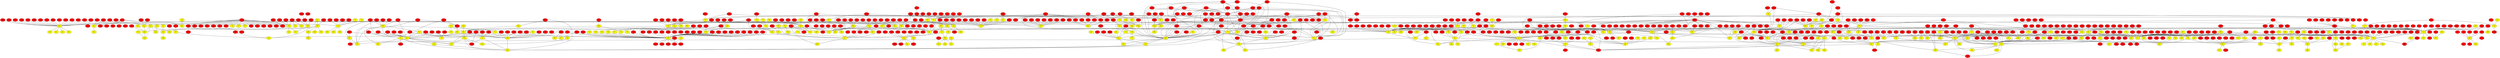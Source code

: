 graph {
0 [style = filled fillcolor = red];
1 [style = filled fillcolor = red];
2 [style = filled fillcolor = red];
3 [style = filled fillcolor = red];
4 [style = filled fillcolor = red];
5 [style = filled fillcolor = red];
6 [style = filled fillcolor = red];
7 [style = filled fillcolor = red];
8 [style = filled fillcolor = red];
9 [style = filled fillcolor = red];
10 [style = filled fillcolor = red];
11 [style = filled fillcolor = red];
12 [style = filled fillcolor = red];
13 [style = filled fillcolor = red];
14 [style = filled fillcolor = red];
15 [style = filled fillcolor = red];
16 [style = filled fillcolor = red];
17 [style = filled fillcolor = red];
18 [style = filled fillcolor = red];
19 [style = filled fillcolor = red];
20 [style = filled fillcolor = red];
21 [style = filled fillcolor = red];
22 [style = filled fillcolor = red];
23 [style = filled fillcolor = red];
24 [style = filled fillcolor = red];
25 [style = filled fillcolor = red];
26 [style = filled fillcolor = red];
27 [style = filled fillcolor = red];
28 [style = filled fillcolor = red];
29 [style = filled fillcolor = red];
30 [style = filled fillcolor = red];
31 [style = filled fillcolor = red];
32 [style = filled fillcolor = red];
33 [style = filled fillcolor = red];
34 [style = filled fillcolor = red];
35 [style = filled fillcolor = red];
36 [style = filled fillcolor = red];
37 [style = filled fillcolor = red];
38 [style = filled fillcolor = red];
39 [style = filled fillcolor = red];
40 [style = filled fillcolor = red];
41 [style = filled fillcolor = red];
42 [style = filled fillcolor = red];
43 [style = filled fillcolor = red];
44 [style = filled fillcolor = red];
45 [style = filled fillcolor = red];
46 [style = filled fillcolor = red];
47 [style = filled fillcolor = red];
48 [style = filled fillcolor = red];
49 [style = filled fillcolor = red];
50 [style = filled fillcolor = red];
51 [style = filled fillcolor = red];
52 [style = filled fillcolor = red];
53 [style = filled fillcolor = red];
54 [style = filled fillcolor = red];
55 [style = filled fillcolor = red];
56 [style = filled fillcolor = red];
57 [style = filled fillcolor = red];
58 [style = filled fillcolor = red];
59 [style = filled fillcolor = red];
60 [style = filled fillcolor = red];
61 [style = filled fillcolor = red];
62 [style = filled fillcolor = red];
63 [style = filled fillcolor = red];
64 [style = filled fillcolor = red];
65 [style = filled fillcolor = red];
66 [style = filled fillcolor = red];
67 [style = filled fillcolor = red];
68 [style = filled fillcolor = red];
69 [style = filled fillcolor = red];
70 [style = filled fillcolor = red];
71 [style = filled fillcolor = red];
72 [style = filled fillcolor = red];
73 [style = filled fillcolor = red];
74 [style = filled fillcolor = red];
75 [style = filled fillcolor = red];
76 [style = filled fillcolor = red];
77 [style = filled fillcolor = red];
78 [style = filled fillcolor = red];
79 [style = filled fillcolor = red];
80 [style = filled fillcolor = red];
81 [style = filled fillcolor = red];
82 [style = filled fillcolor = red];
83 [style = filled fillcolor = red];
84 [style = filled fillcolor = red];
85 [style = filled fillcolor = red];
86 [style = filled fillcolor = red];
87 [style = filled fillcolor = red];
88 [style = filled fillcolor = red];
89 [style = filled fillcolor = red];
90 [style = filled fillcolor = red];
91 [style = filled fillcolor = red];
92 [style = filled fillcolor = red];
93 [style = filled fillcolor = red];
94 [style = filled fillcolor = red];
95 [style = filled fillcolor = red];
96 [style = filled fillcolor = red];
97 [style = filled fillcolor = red];
98 [style = filled fillcolor = red];
99 [style = filled fillcolor = red];
100 [style = filled fillcolor = red];
101 [style = filled fillcolor = red];
102 [style = filled fillcolor = red];
103 [style = filled fillcolor = red];
104 [style = filled fillcolor = red];
105 [style = filled fillcolor = red];
106 [style = filled fillcolor = red];
107 [style = filled fillcolor = red];
108 [style = filled fillcolor = red];
109 [style = filled fillcolor = red];
110 [style = filled fillcolor = red];
111 [style = filled fillcolor = red];
112 [style = filled fillcolor = red];
113 [style = filled fillcolor = red];
114 [style = filled fillcolor = red];
115 [style = filled fillcolor = red];
116 [style = filled fillcolor = red];
117 [style = filled fillcolor = red];
118 [style = filled fillcolor = red];
119 [style = filled fillcolor = red];
120 [style = filled fillcolor = red];
121 [style = filled fillcolor = red];
122 [style = filled fillcolor = red];
123 [style = filled fillcolor = red];
124 [style = filled fillcolor = red];
125 [style = filled fillcolor = red];
126 [style = filled fillcolor = red];
127 [style = filled fillcolor = red];
128 [style = filled fillcolor = red];
129 [style = filled fillcolor = red];
130 [style = filled fillcolor = red];
131 [style = filled fillcolor = red];
132 [style = filled fillcolor = red];
133 [style = filled fillcolor = red];
134 [style = filled fillcolor = red];
135 [style = filled fillcolor = red];
136 [style = filled fillcolor = red];
137 [style = filled fillcolor = red];
138 [style = filled fillcolor = red];
139 [style = filled fillcolor = red];
140 [style = filled fillcolor = red];
141 [style = filled fillcolor = red];
142 [style = filled fillcolor = red];
143 [style = filled fillcolor = red];
144 [style = filled fillcolor = red];
145 [style = filled fillcolor = red];
146 [style = filled fillcolor = red];
147 [style = filled fillcolor = red];
148 [style = filled fillcolor = red];
149 [style = filled fillcolor = red];
150 [style = filled fillcolor = red];
151 [style = filled fillcolor = red];
152 [style = filled fillcolor = red];
153 [style = filled fillcolor = red];
154 [style = filled fillcolor = red];
155 [style = filled fillcolor = red];
156 [style = filled fillcolor = red];
157 [style = filled fillcolor = red];
158 [style = filled fillcolor = red];
159 [style = filled fillcolor = red];
160 [style = filled fillcolor = red];
161 [style = filled fillcolor = red];
162 [style = filled fillcolor = red];
163 [style = filled fillcolor = red];
164 [style = filled fillcolor = red];
165 [style = filled fillcolor = red];
166 [style = filled fillcolor = red];
167 [style = filled fillcolor = red];
168 [style = filled fillcolor = red];
169 [style = filled fillcolor = red];
170 [style = filled fillcolor = red];
171 [style = filled fillcolor = red];
172 [style = filled fillcolor = red];
173 [style = filled fillcolor = red];
174 [style = filled fillcolor = red];
175 [style = filled fillcolor = red];
176 [style = filled fillcolor = red];
177 [style = filled fillcolor = red];
178 [style = filled fillcolor = red];
179 [style = filled fillcolor = red];
180 [style = filled fillcolor = red];
181 [style = filled fillcolor = red];
182 [style = filled fillcolor = red];
183 [style = filled fillcolor = red];
184 [style = filled fillcolor = red];
185 [style = filled fillcolor = red];
186 [style = filled fillcolor = red];
187 [style = filled fillcolor = red];
188 [style = filled fillcolor = red];
189 [style = filled fillcolor = red];
190 [style = filled fillcolor = red];
191 [style = filled fillcolor = red];
192 [style = filled fillcolor = red];
193 [style = filled fillcolor = red];
194 [style = filled fillcolor = red];
195 [style = filled fillcolor = red];
196 [style = filled fillcolor = red];
197 [style = filled fillcolor = red];
198 [style = filled fillcolor = red];
199 [style = filled fillcolor = red];
200 [style = filled fillcolor = red];
201 [style = filled fillcolor = red];
202 [style = filled fillcolor = red];
203 [style = filled fillcolor = red];
204 [style = filled fillcolor = red];
205 [style = filled fillcolor = red];
206 [style = filled fillcolor = red];
207 [style = filled fillcolor = red];
208 [style = filled fillcolor = red];
209 [style = filled fillcolor = red];
210 [style = filled fillcolor = red];
211 [style = filled fillcolor = red];
212 [style = filled fillcolor = red];
213 [style = filled fillcolor = red];
214 [style = filled fillcolor = red];
215 [style = filled fillcolor = red];
216 [style = filled fillcolor = red];
217 [style = filled fillcolor = red];
218 [style = filled fillcolor = red];
219 [style = filled fillcolor = red];
220 [style = filled fillcolor = red];
221 [style = filled fillcolor = red];
222 [style = filled fillcolor = red];
223 [style = filled fillcolor = red];
224 [style = filled fillcolor = red];
225 [style = filled fillcolor = red];
226 [style = filled fillcolor = red];
227 [style = filled fillcolor = red];
228 [style = filled fillcolor = red];
229 [style = filled fillcolor = red];
230 [style = filled fillcolor = red];
231 [style = filled fillcolor = red];
232 [style = filled fillcolor = red];
233 [style = filled fillcolor = red];
234 [style = filled fillcolor = red];
235 [style = filled fillcolor = red];
236 [style = filled fillcolor = red];
237 [style = filled fillcolor = red];
238 [style = filled fillcolor = red];
239 [style = filled fillcolor = red];
240 [style = filled fillcolor = red];
241 [style = filled fillcolor = red];
242 [style = filled fillcolor = red];
243 [style = filled fillcolor = red];
244 [style = filled fillcolor = red];
245 [style = filled fillcolor = red];
246 [style = filled fillcolor = red];
247 [style = filled fillcolor = red];
248 [style = filled fillcolor = red];
249 [style = filled fillcolor = red];
250 [style = filled fillcolor = red];
251 [style = filled fillcolor = red];
252 [style = filled fillcolor = red];
253 [style = filled fillcolor = red];
254 [style = filled fillcolor = red];
255 [style = filled fillcolor = red];
256 [style = filled fillcolor = red];
257 [style = filled fillcolor = red];
258 [style = filled fillcolor = red];
259 [style = filled fillcolor = red];
260 [style = filled fillcolor = red];
261 [style = filled fillcolor = red];
262 [style = filled fillcolor = red];
263 [style = filled fillcolor = red];
264 [style = filled fillcolor = red];
265 [style = filled fillcolor = red];
266 [style = filled fillcolor = red];
267 [style = filled fillcolor = red];
268 [style = filled fillcolor = red];
269 [style = filled fillcolor = red];
270 [style = filled fillcolor = red];
271 [style = filled fillcolor = red];
272 [style = filled fillcolor = red];
273 [style = filled fillcolor = red];
274 [style = filled fillcolor = red];
275 [style = filled fillcolor = red];
276 [style = filled fillcolor = red];
277 [style = filled fillcolor = red];
278 [style = filled fillcolor = red];
279 [style = filled fillcolor = red];
280 [style = filled fillcolor = red];
281 [style = filled fillcolor = red];
282 [style = filled fillcolor = red];
283 [style = filled fillcolor = red];
284 [style = filled fillcolor = red];
285 [style = filled fillcolor = red];
286 [style = filled fillcolor = red];
287 [style = filled fillcolor = red];
288 [style = filled fillcolor = red];
289 [style = filled fillcolor = red];
290 [style = filled fillcolor = red];
291 [style = filled fillcolor = red];
292 [style = filled fillcolor = red];
293 [style = filled fillcolor = red];
294 [style = filled fillcolor = red];
295 [style = filled fillcolor = red];
296 [style = filled fillcolor = red];
297 [style = filled fillcolor = red];
298 [style = filled fillcolor = red];
299 [style = filled fillcolor = red];
300 [style = filled fillcolor = red];
301 [style = filled fillcolor = red];
302 [style = filled fillcolor = red];
303 [style = filled fillcolor = red];
304 [style = filled fillcolor = red];
305 [style = filled fillcolor = red];
306 [style = filled fillcolor = red];
307 [style = filled fillcolor = red];
308 [style = filled fillcolor = red];
309 [style = filled fillcolor = red];
310 [style = filled fillcolor = red];
311 [style = filled fillcolor = red];
312 [style = filled fillcolor = red];
313 [style = filled fillcolor = red];
314 [style = filled fillcolor = red];
315 [style = filled fillcolor = red];
316 [style = filled fillcolor = red];
317 [style = filled fillcolor = red];
318 [style = filled fillcolor = red];
319 [style = filled fillcolor = red];
320 [style = filled fillcolor = red];
321 [style = filled fillcolor = red];
322 [style = filled fillcolor = red];
323 [style = filled fillcolor = red];
324 [style = filled fillcolor = red];
325 [style = filled fillcolor = red];
326 [style = filled fillcolor = red];
327 [style = filled fillcolor = red];
328 [style = filled fillcolor = red];
329 [style = filled fillcolor = red];
330 [style = filled fillcolor = red];
331 [style = filled fillcolor = red];
332 [style = filled fillcolor = red];
333 [style = filled fillcolor = red];
334 [style = filled fillcolor = red];
335 [style = filled fillcolor = red];
336 [style = filled fillcolor = red];
337 [style = filled fillcolor = red];
338 [style = filled fillcolor = red];
339 [style = filled fillcolor = red];
340 [style = filled fillcolor = red];
341 [style = filled fillcolor = red];
342 [style = filled fillcolor = red];
343 [style = filled fillcolor = red];
344 [style = filled fillcolor = red];
345 [style = filled fillcolor = red];
346 [style = filled fillcolor = red];
347 [style = filled fillcolor = red];
348 [style = filled fillcolor = red];
349 [style = filled fillcolor = red];
350 [style = filled fillcolor = red];
351 [style = filled fillcolor = red];
352 [style = filled fillcolor = red];
353 [style = filled fillcolor = red];
354 [style = filled fillcolor = red];
355 [style = filled fillcolor = red];
356 [style = filled fillcolor = red];
357 [style = filled fillcolor = red];
358 [style = filled fillcolor = red];
359 [style = filled fillcolor = red];
360 [style = filled fillcolor = red];
361 [style = filled fillcolor = red];
362 [style = filled fillcolor = red];
363 [style = filled fillcolor = red];
364 [style = filled fillcolor = red];
365 [style = filled fillcolor = red];
366 [style = filled fillcolor = red];
367 [style = filled fillcolor = red];
368 [style = filled fillcolor = red];
369 [style = filled fillcolor = red];
370 [style = filled fillcolor = red];
371 [style = filled fillcolor = red];
372 [style = filled fillcolor = red];
373 [style = filled fillcolor = red];
374 [style = filled fillcolor = red];
375 [style = filled fillcolor = red];
376 [style = filled fillcolor = red];
377 [style = filled fillcolor = red];
378 [style = filled fillcolor = red];
379 [style = filled fillcolor = red];
380 [style = filled fillcolor = red];
381 [style = filled fillcolor = red];
382 [style = filled fillcolor = red];
383 [style = filled fillcolor = red];
384 [style = filled fillcolor = red];
385 [style = filled fillcolor = red];
386 [style = filled fillcolor = red];
387 [style = filled fillcolor = red];
388 [style = filled fillcolor = red];
389 [style = filled fillcolor = red];
390 [style = filled fillcolor = red];
391 [style = filled fillcolor = red];
392 [style = filled fillcolor = red];
393 [style = filled fillcolor = red];
394 [style = filled fillcolor = red];
395 [style = filled fillcolor = red];
396 [style = filled fillcolor = red];
397 [style = filled fillcolor = red];
398 [style = filled fillcolor = red];
399 [style = filled fillcolor = red];
400 [style = filled fillcolor = red];
401 [style = filled fillcolor = red];
402 [style = filled fillcolor = red];
403 [style = filled fillcolor = red];
404 [style = filled fillcolor = red];
405 [style = filled fillcolor = red];
406 [style = filled fillcolor = red];
407 [style = filled fillcolor = red];
408 [style = filled fillcolor = red];
409 [style = filled fillcolor = red];
410 [style = filled fillcolor = red];
411 [style = filled fillcolor = red];
412 [style = filled fillcolor = red];
413 [style = filled fillcolor = red];
414 [style = filled fillcolor = red];
415 [style = filled fillcolor = red];
416 [style = filled fillcolor = red];
417 [style = filled fillcolor = red];
418 [style = filled fillcolor = red];
419 [style = filled fillcolor = red];
420 [style = filled fillcolor = red];
421 [style = filled fillcolor = red];
422 [style = filled fillcolor = red];
423 [style = filled fillcolor = red];
424 [style = filled fillcolor = red];
425 [style = filled fillcolor = red];
426 [style = filled fillcolor = red];
427 [style = filled fillcolor = red];
428 [style = filled fillcolor = red];
429 [style = filled fillcolor = red];
430 [style = filled fillcolor = red];
431 [style = filled fillcolor = red];
432 [style = filled fillcolor = red];
433 [style = filled fillcolor = red];
434 [style = filled fillcolor = red];
435 [style = filled fillcolor = red];
436 [style = filled fillcolor = red];
437 [style = filled fillcolor = red];
438 [style = filled fillcolor = red];
439 [style = filled fillcolor = red];
440 [style = filled fillcolor = red];
441 [style = filled fillcolor = red];
442 [style = filled fillcolor = red];
443 [style = filled fillcolor = red];
444 [style = filled fillcolor = red];
445 [style = filled fillcolor = red];
446 [style = filled fillcolor = red];
447 [style = filled fillcolor = red];
448 [style = filled fillcolor = red];
449 [style = filled fillcolor = red];
450 [style = filled fillcolor = red];
451 [style = filled fillcolor = red];
452 [style = filled fillcolor = red];
453 [style = filled fillcolor = red];
454 [style = filled fillcolor = red];
455 [style = filled fillcolor = red];
456 [style = filled fillcolor = red];
457 [style = filled fillcolor = red];
458 [style = filled fillcolor = red];
459 [style = filled fillcolor = red];
460 [style = filled fillcolor = red];
461 [style = filled fillcolor = red];
462 [style = filled fillcolor = red];
463 [style = filled fillcolor = red];
464 [style = filled fillcolor = red];
465 [style = filled fillcolor = red];
466 [style = filled fillcolor = red];
467 [style = filled fillcolor = red];
468 [style = filled fillcolor = red];
469 [style = filled fillcolor = red];
470 [style = filled fillcolor = red];
471 [style = filled fillcolor = red];
472 [style = filled fillcolor = red];
473 [style = filled fillcolor = red];
474 [style = filled fillcolor = red];
475 [style = filled fillcolor = red];
476 [style = filled fillcolor = red];
477 [style = filled fillcolor = red];
478 [style = filled fillcolor = red];
479 [style = filled fillcolor = red];
480 [style = filled fillcolor = red];
481 [style = filled fillcolor = red];
482 [style = filled fillcolor = red];
483 [style = filled fillcolor = red];
484 [style = filled fillcolor = red];
485 [style = filled fillcolor = red];
486 [style = filled fillcolor = red];
487 [style = filled fillcolor = red];
488 [style = filled fillcolor = red];
489 [style = filled fillcolor = red];
490 [style = filled fillcolor = red];
491 [style = filled fillcolor = red];
492 [style = filled fillcolor = red];
493 [style = filled fillcolor = red];
494 [style = filled fillcolor = red];
495 [style = filled fillcolor = red];
496 [style = filled fillcolor = red];
497 [style = filled fillcolor = red];
498 [style = filled fillcolor = red];
499 [style = filled fillcolor = red];
500 [style = filled fillcolor = red];
501 [style = filled fillcolor = red];
502 [style = filled fillcolor = red];
503 [style = filled fillcolor = red];
504 [style = filled fillcolor = red];
505 [style = filled fillcolor = red];
506 [style = filled fillcolor = red];
507 [style = filled fillcolor = red];
508 [style = filled fillcolor = red];
509 [style = filled fillcolor = red];
510 [style = filled fillcolor = red];
511 [style = filled fillcolor = red];
512 [style = filled fillcolor = red];
513 [style = filled fillcolor = red];
514 [style = filled fillcolor = red];
515 [style = filled fillcolor = red];
516 [style = filled fillcolor = red];
517 [style = filled fillcolor = red];
518 [style = filled fillcolor = red];
519 [style = filled fillcolor = red];
520 [style = filled fillcolor = red];
521 [style = filled fillcolor = red];
522 [style = filled fillcolor = red];
523 [style = filled fillcolor = red];
524 [style = filled fillcolor = red];
525 [style = filled fillcolor = red];
526 [style = filled fillcolor = red];
527 [style = filled fillcolor = red];
528 [style = filled fillcolor = red];
529 [style = filled fillcolor = red];
530 [style = filled fillcolor = red];
531 [style = filled fillcolor = red];
532 [style = filled fillcolor = red];
533 [style = filled fillcolor = red];
534 [style = filled fillcolor = red];
535 [style = filled fillcolor = red];
536 [style = filled fillcolor = red];
537 [style = filled fillcolor = red];
538 [style = filled fillcolor = red];
539 [style = filled fillcolor = red];
540 [style = filled fillcolor = red];
541 [style = filled fillcolor = red];
542 [style = filled fillcolor = red];
543 [style = filled fillcolor = red];
544 [style = filled fillcolor = red];
545 [style = filled fillcolor = red];
546 [style = filled fillcolor = red];
547 [style = filled fillcolor = red];
548 [style = filled fillcolor = red];
549 [style = filled fillcolor = red];
550 [style = filled fillcolor = red];
551 [style = filled fillcolor = red];
552 [style = filled fillcolor = red];
553 [style = filled fillcolor = red];
554 [style = filled fillcolor = red];
555 [style = filled fillcolor = red];
556 [style = filled fillcolor = red];
557 [style = filled fillcolor = red];
558 [style = filled fillcolor = red];
559 [style = filled fillcolor = red];
560 [style = filled fillcolor = red];
561 [style = filled fillcolor = red];
562 [style = filled fillcolor = red];
563 [style = filled fillcolor = red];
564 [style = filled fillcolor = red];
565 [style = filled fillcolor = red];
566 [style = filled fillcolor = red];
567 [style = filled fillcolor = red];
568 [style = filled fillcolor = red];
569 [style = filled fillcolor = red];
570 [style = filled fillcolor = red];
571 [style = filled fillcolor = red];
572 [style = filled fillcolor = red];
573 [style = filled fillcolor = red];
574 [style = filled fillcolor = red];
575 [style = filled fillcolor = red];
576 [style = filled fillcolor = red];
577 [style = filled fillcolor = red];
578 [style = filled fillcolor = red];
579 [style = filled fillcolor = red];
580 [style = filled fillcolor = red];
581 [style = filled fillcolor = red];
582 [style = filled fillcolor = red];
583 [style = filled fillcolor = red];
584 [style = filled fillcolor = red];
585 [style = filled fillcolor = red];
586 [style = filled fillcolor = red];
587 [style = filled fillcolor = red];
588 [style = filled fillcolor = red];
589 [style = filled fillcolor = red];
590 [style = filled fillcolor = red];
591 [style = filled fillcolor = red];
592 [style = filled fillcolor = red];
593 [style = filled fillcolor = red];
594 [style = filled fillcolor = red];
595 [style = filled fillcolor = red];
596 [style = filled fillcolor = red];
597 [style = filled fillcolor = red];
598 [style = filled fillcolor = red];
599 [style = filled fillcolor = red];
600 [style = filled fillcolor = red];
601 [style = filled fillcolor = red];
602 [style = filled fillcolor = red];
603 [style = filled fillcolor = red];
604 [style = filled fillcolor = red];
605 [style = filled fillcolor = red];
606 [style = filled fillcolor = red];
607 [style = filled fillcolor = red];
608 [style = filled fillcolor = red];
609 [style = filled fillcolor = red];
610 [style = filled fillcolor = red];
611 [style = filled fillcolor = red];
612 [style = filled fillcolor = red];
613 [style = filled fillcolor = red];
614 [style = filled fillcolor = red];
615 [style = filled fillcolor = red];
616 [style = filled fillcolor = red];
617 [style = filled fillcolor = red];
618 [style = filled fillcolor = red];
619 [style = filled fillcolor = red];
620 [style = filled fillcolor = red];
621 [style = filled fillcolor = red];
622 [style = filled fillcolor = red];
623 [style = filled fillcolor = red];
624 [style = filled fillcolor = red];
625 [style = filled fillcolor = red];
626 [style = filled fillcolor = red];
627 [style = filled fillcolor = red];
628 [style = filled fillcolor = red];
629 [style = filled fillcolor = red];
630 [style = filled fillcolor = red];
631 [style = filled fillcolor = red];
632 [style = filled fillcolor = red];
633 [style = filled fillcolor = red];
634 [style = filled fillcolor = red];
635 [style = filled fillcolor = red];
636 [style = filled fillcolor = red];
637 [style = filled fillcolor = red];
638 [style = filled fillcolor = red];
639 [style = filled fillcolor = red];
640 [style = filled fillcolor = red];
641 [style = filled fillcolor = red];
642 [style = filled fillcolor = red];
643 [style = filled fillcolor = red];
644 [style = filled fillcolor = red];
645 [style = filled fillcolor = red];
646 [style = filled fillcolor = red];
647 [style = filled fillcolor = red];
648 [style = filled fillcolor = red];
649 [style = filled fillcolor = red];
650 [style = filled fillcolor = red];
651 [style = filled fillcolor = red];
652 [style = filled fillcolor = red];
653 [style = filled fillcolor = red];
654 [style = filled fillcolor = red];
655 [style = filled fillcolor = red];
656 [style = filled fillcolor = red];
657 [style = filled fillcolor = red];
658 [style = filled fillcolor = red];
659 [style = filled fillcolor = red];
660 [style = filled fillcolor = red];
661 [style = filled fillcolor = red];
662 [style = filled fillcolor = red];
663 [style = filled fillcolor = yellow];
664 [style = filled fillcolor = yellow];
665 [style = filled fillcolor = yellow];
666 [style = filled fillcolor = yellow];
667 [style = filled fillcolor = yellow];
668 [style = filled fillcolor = yellow];
669 [style = filled fillcolor = yellow];
670 [style = filled fillcolor = yellow];
671 [style = filled fillcolor = yellow];
672 [style = filled fillcolor = yellow];
673 [style = filled fillcolor = yellow];
674 [style = filled fillcolor = yellow];
675 [style = filled fillcolor = yellow];
676 [style = filled fillcolor = yellow];
677 [style = filled fillcolor = yellow];
678 [style = filled fillcolor = yellow];
679 [style = filled fillcolor = yellow];
680 [style = filled fillcolor = yellow];
681 [style = filled fillcolor = yellow];
682 [style = filled fillcolor = yellow];
683 [style = filled fillcolor = yellow];
684 [style = filled fillcolor = yellow];
685 [style = filled fillcolor = yellow];
686 [style = filled fillcolor = yellow];
687 [style = filled fillcolor = yellow];
688 [style = filled fillcolor = yellow];
689 [style = filled fillcolor = yellow];
690 [style = filled fillcolor = yellow];
691 [style = filled fillcolor = yellow];
692 [style = filled fillcolor = yellow];
693 [style = filled fillcolor = yellow];
694 [style = filled fillcolor = yellow];
695 [style = filled fillcolor = yellow];
696 [style = filled fillcolor = yellow];
697 [style = filled fillcolor = yellow];
698 [style = filled fillcolor = yellow];
699 [style = filled fillcolor = yellow];
700 [style = filled fillcolor = yellow];
701 [style = filled fillcolor = yellow];
702 [style = filled fillcolor = yellow];
703 [style = filled fillcolor = yellow];
704 [style = filled fillcolor = yellow];
705 [style = filled fillcolor = yellow];
706 [style = filled fillcolor = yellow];
707 [style = filled fillcolor = yellow];
708 [style = filled fillcolor = yellow];
709 [style = filled fillcolor = yellow];
710 [style = filled fillcolor = yellow];
711 [style = filled fillcolor = yellow];
712 [style = filled fillcolor = yellow];
713 [style = filled fillcolor = yellow];
714 [style = filled fillcolor = yellow];
715 [style = filled fillcolor = yellow];
716 [style = filled fillcolor = yellow];
717 [style = filled fillcolor = yellow];
718 [style = filled fillcolor = yellow];
719 [style = filled fillcolor = yellow];
720 [style = filled fillcolor = yellow];
721 [style = filled fillcolor = yellow];
722 [style = filled fillcolor = yellow];
723 [style = filled fillcolor = yellow];
724 [style = filled fillcolor = yellow];
725 [style = filled fillcolor = yellow];
726 [style = filled fillcolor = yellow];
727 [style = filled fillcolor = yellow];
728 [style = filled fillcolor = yellow];
729 [style = filled fillcolor = yellow];
730 [style = filled fillcolor = yellow];
731 [style = filled fillcolor = yellow];
732 [style = filled fillcolor = yellow];
733 [style = filled fillcolor = yellow];
734 [style = filled fillcolor = yellow];
735 [style = filled fillcolor = yellow];
736 [style = filled fillcolor = yellow];
737 [style = filled fillcolor = yellow];
738 [style = filled fillcolor = yellow];
739 [style = filled fillcolor = yellow];
740 [style = filled fillcolor = yellow];
741 [style = filled fillcolor = yellow];
742 [style = filled fillcolor = yellow];
743 [style = filled fillcolor = yellow];
744 [style = filled fillcolor = yellow];
745 [style = filled fillcolor = yellow];
746 [style = filled fillcolor = yellow];
747 [style = filled fillcolor = yellow];
748 [style = filled fillcolor = yellow];
749 [style = filled fillcolor = yellow];
750 [style = filled fillcolor = yellow];
751 [style = filled fillcolor = yellow];
752 [style = filled fillcolor = yellow];
753 [style = filled fillcolor = yellow];
754 [style = filled fillcolor = yellow];
755 [style = filled fillcolor = yellow];
756 [style = filled fillcolor = yellow];
757 [style = filled fillcolor = yellow];
758 [style = filled fillcolor = yellow];
759 [style = filled fillcolor = yellow];
760 [style = filled fillcolor = yellow];
761 [style = filled fillcolor = yellow];
762 [style = filled fillcolor = yellow];
763 [style = filled fillcolor = yellow];
764 [style = filled fillcolor = yellow];
765 [style = filled fillcolor = yellow];
766 [style = filled fillcolor = yellow];
767 [style = filled fillcolor = yellow];
768 [style = filled fillcolor = yellow];
769 [style = filled fillcolor = yellow];
770 [style = filled fillcolor = yellow];
771 [style = filled fillcolor = yellow];
772 [style = filled fillcolor = yellow];
773 [style = filled fillcolor = yellow];
774 [style = filled fillcolor = yellow];
775 [style = filled fillcolor = yellow];
776 [style = filled fillcolor = yellow];
777 [style = filled fillcolor = yellow];
778 [style = filled fillcolor = yellow];
779 [style = filled fillcolor = yellow];
780 [style = filled fillcolor = yellow];
781 [style = filled fillcolor = yellow];
782 [style = filled fillcolor = yellow];
783 [style = filled fillcolor = yellow];
784 [style = filled fillcolor = yellow];
785 [style = filled fillcolor = yellow];
786 [style = filled fillcolor = yellow];
787 [style = filled fillcolor = yellow];
788 [style = filled fillcolor = yellow];
789 [style = filled fillcolor = yellow];
790 [style = filled fillcolor = yellow];
791 [style = filled fillcolor = yellow];
792 [style = filled fillcolor = yellow];
793 [style = filled fillcolor = yellow];
794 [style = filled fillcolor = yellow];
795 [style = filled fillcolor = yellow];
796 [style = filled fillcolor = yellow];
797 [style = filled fillcolor = yellow];
798 [style = filled fillcolor = yellow];
799 [style = filled fillcolor = yellow];
800 [style = filled fillcolor = yellow];
801 [style = filled fillcolor = yellow];
802 [style = filled fillcolor = yellow];
803 [style = filled fillcolor = yellow];
804 [style = filled fillcolor = yellow];
805 [style = filled fillcolor = yellow];
806 [style = filled fillcolor = yellow];
807 [style = filled fillcolor = yellow];
808 [style = filled fillcolor = yellow];
809 [style = filled fillcolor = yellow];
810 [style = filled fillcolor = yellow];
811 [style = filled fillcolor = yellow];
812 [style = filled fillcolor = yellow];
813 [style = filled fillcolor = yellow];
814 [style = filled fillcolor = yellow];
815 [style = filled fillcolor = yellow];
816 [style = filled fillcolor = yellow];
817 [style = filled fillcolor = yellow];
818 [style = filled fillcolor = yellow];
819 [style = filled fillcolor = yellow];
820 [style = filled fillcolor = yellow];
821 [style = filled fillcolor = yellow];
822 [style = filled fillcolor = yellow];
823 [style = filled fillcolor = yellow];
824 [style = filled fillcolor = yellow];
825 [style = filled fillcolor = yellow];
826 [style = filled fillcolor = yellow];
827 [style = filled fillcolor = yellow];
828 [style = filled fillcolor = yellow];
829 [style = filled fillcolor = yellow];
830 [style = filled fillcolor = yellow];
831 [style = filled fillcolor = yellow];
832 [style = filled fillcolor = yellow];
833 [style = filled fillcolor = yellow];
834 [style = filled fillcolor = yellow];
835 [style = filled fillcolor = yellow];
836 [style = filled fillcolor = yellow];
837 [style = filled fillcolor = yellow];
838 [style = filled fillcolor = yellow];
839 [style = filled fillcolor = yellow];
840 [style = filled fillcolor = yellow];
841 [style = filled fillcolor = yellow];
842 [style = filled fillcolor = yellow];
843 [style = filled fillcolor = yellow];
844 [style = filled fillcolor = yellow];
845 [style = filled fillcolor = yellow];
846 [style = filled fillcolor = yellow];
847 [style = filled fillcolor = yellow];
848 [style = filled fillcolor = yellow];
849 [style = filled fillcolor = yellow];
850 [style = filled fillcolor = yellow];
851 [style = filled fillcolor = yellow];
852 [style = filled fillcolor = yellow];
853 [style = filled fillcolor = yellow];
854 [style = filled fillcolor = yellow];
855 [style = filled fillcolor = yellow];
856 [style = filled fillcolor = yellow];
857 [style = filled fillcolor = yellow];
858 [style = filled fillcolor = yellow];
859 [style = filled fillcolor = yellow];
860 [style = filled fillcolor = yellow];
861 [style = filled fillcolor = yellow];
862 [style = filled fillcolor = yellow];
863 [style = filled fillcolor = yellow];
864 [style = filled fillcolor = yellow];
865 [style = filled fillcolor = yellow];
866 [style = filled fillcolor = yellow];
867 [style = filled fillcolor = yellow];
868 [style = filled fillcolor = yellow];
869 [style = filled fillcolor = yellow];
870 [style = filled fillcolor = yellow];
871 [style = filled fillcolor = yellow];
872 [style = filled fillcolor = yellow];
873 [style = filled fillcolor = yellow];
874 [style = filled fillcolor = yellow];
875 [style = filled fillcolor = yellow];
876 [style = filled fillcolor = yellow];
877 [style = filled fillcolor = yellow];
878 [style = filled fillcolor = yellow];
879 [style = filled fillcolor = yellow];
880 [style = filled fillcolor = yellow];
881 [style = filled fillcolor = yellow];
882 [style = filled fillcolor = yellow];
883 [style = filled fillcolor = yellow];
884 [style = filled fillcolor = yellow];
885 [style = filled fillcolor = yellow];
886 [style = filled fillcolor = yellow];
887 [style = filled fillcolor = yellow];
888 [style = filled fillcolor = yellow];
889 [style = filled fillcolor = yellow];
890 [style = filled fillcolor = yellow];
891 [style = filled fillcolor = yellow];
892 [style = filled fillcolor = yellow];
893 [style = filled fillcolor = yellow];
894 [style = filled fillcolor = yellow];
895 [style = filled fillcolor = yellow];
896 [style = filled fillcolor = yellow];
897 [style = filled fillcolor = yellow];
898 [style = filled fillcolor = yellow];
899 [style = filled fillcolor = yellow];
900 [style = filled fillcolor = yellow];
901 [style = filled fillcolor = yellow];
902 [style = filled fillcolor = yellow];
903 [style = filled fillcolor = yellow];
904 [style = filled fillcolor = yellow];
905 [style = filled fillcolor = yellow];
906 [style = filled fillcolor = yellow];
907 [style = filled fillcolor = yellow];
908 [style = filled fillcolor = yellow];
909 [style = filled fillcolor = yellow];
910 [style = filled fillcolor = yellow];
911 [style = filled fillcolor = yellow];
912 [style = filled fillcolor = yellow];
913 [style = filled fillcolor = yellow];
914 [style = filled fillcolor = yellow];
915 [style = filled fillcolor = yellow];
916 [style = filled fillcolor = yellow];
917 [style = filled fillcolor = yellow];
918 [style = filled fillcolor = yellow];
919 [style = filled fillcolor = yellow];
920 [style = filled fillcolor = yellow];
921 [style = filled fillcolor = yellow];
922 [style = filled fillcolor = yellow];
923 [style = filled fillcolor = yellow];
924 [style = filled fillcolor = yellow];
925 [style = filled fillcolor = yellow];
926 [style = filled fillcolor = yellow];
927 [style = filled fillcolor = yellow];
928 [style = filled fillcolor = yellow];
929 [style = filled fillcolor = yellow];
930 [style = filled fillcolor = yellow];
931 [style = filled fillcolor = yellow];
932 [style = filled fillcolor = yellow];
933 [style = filled fillcolor = yellow];
934 [style = filled fillcolor = yellow];
935 [style = filled fillcolor = yellow];
936 [style = filled fillcolor = yellow];
937 [style = filled fillcolor = yellow];
938 [style = filled fillcolor = yellow];
939 [style = filled fillcolor = yellow];
940 [style = filled fillcolor = yellow];
941 [style = filled fillcolor = yellow];
942 [style = filled fillcolor = yellow];
943 [style = filled fillcolor = yellow];
944 [style = filled fillcolor = yellow];
945 [style = filled fillcolor = yellow];
946 [style = filled fillcolor = yellow];
947 [style = filled fillcolor = yellow];
948 [style = filled fillcolor = yellow];
949 [style = filled fillcolor = yellow];
950 [style = filled fillcolor = yellow];
951 [style = filled fillcolor = yellow];
952 [style = filled fillcolor = yellow];
953 [style = filled fillcolor = yellow];
954 [style = filled fillcolor = yellow];
955 [style = filled fillcolor = yellow];
956 [style = filled fillcolor = yellow];
957 [style = filled fillcolor = yellow];
958 [style = filled fillcolor = yellow];
959 [style = filled fillcolor = yellow];
960 [style = filled fillcolor = yellow];
961 [style = filled fillcolor = yellow];
962 [style = filled fillcolor = yellow];
963 [style = filled fillcolor = yellow];
964 [style = filled fillcolor = yellow];
965 [style = filled fillcolor = yellow];
966 [style = filled fillcolor = yellow];
967 [style = filled fillcolor = yellow];
968 [style = filled fillcolor = yellow];
969 [style = filled fillcolor = yellow];
970 [style = filled fillcolor = yellow];
971 [style = filled fillcolor = yellow];
972 [style = filled fillcolor = yellow];
973 [style = filled fillcolor = yellow];
974 [style = filled fillcolor = yellow];
975 [style = filled fillcolor = yellow];
976 [style = filled fillcolor = yellow];
977 [style = filled fillcolor = yellow];
978 [style = filled fillcolor = yellow];
979 [style = filled fillcolor = yellow];
980 [style = filled fillcolor = yellow];
981 [style = filled fillcolor = yellow];
982 [style = filled fillcolor = yellow];
983 [style = filled fillcolor = yellow];
984 [style = filled fillcolor = yellow];
985 [style = filled fillcolor = yellow];
986 [style = filled fillcolor = yellow];
987 [style = filled fillcolor = yellow];
988 [style = filled fillcolor = yellow];
989 [style = filled fillcolor = yellow];
990 [style = filled fillcolor = yellow];
991 [style = filled fillcolor = yellow];
992 [style = filled fillcolor = yellow];
993 [style = filled fillcolor = yellow];
994 [style = filled fillcolor = yellow];
995 [style = filled fillcolor = yellow];
996 [style = filled fillcolor = yellow];
997 [style = filled fillcolor = yellow];
998 [style = filled fillcolor = yellow];
999 [style = filled fillcolor = yellow];
187 -- 635;
0 -- 38;
187 -- 104;
187 -- 873;
204 -- 843;
201 -- 866;
197 -- 983;
198 -- 996;
187 -- 408;
208 -- 776;
200 -- 287;
187 -- 621;
203 -- 898;
213 -- 967;
214 -- 977;
187 -- 506;
199 -- 913;
189 -- 984;
205 -- 776;
195 -- 751;
187 -- 335;
187 -- 487;
190 -- 784;
207 -- 287;
207 -- 866;
187 -- 614;
203 -- 832;
206 -- 704;
193 -- 735;
199 -- 888;
187 -- 547;
201 -- 930;
214 -- 984;
215 -- 225;
215 -- 447;
187 -- 989;
192 -- 977;
187 -- 537;
201 -- 287;
206 -- 828;
211 -- 287;
211 -- 447;
187 -- 467;
191 -- 773;
187 -- 359;
202 -- 983;
196 -- 977;
194 -- 801;
211 -- 866;
212 -- 983;
209 -- 431;
210 -- 469;
187 -- 817;
200 -- 866;
191 -- 855;
187 -- 733;
187 -- 887;
203 -- 802;
203 -- 559;
203 -- 709;
196 -- 984;
189 -- 977;
205 -- 983;
211 -- 226;
211 -- 250;
187 -- 341;
188 -- 801;
201 -- 277;
190 -- 909;
218 -- 664;
219 -- 385;
220 -- 858;
221 -- 222;
221 -- 588;
221 -- 875;
222 -- 287;
222 -- 583;
222 -- 866;
222 -- 875;
223 -- 858;
224 -- 977;
225 -- 929;
226 -- 775;
226 -- 866;
227 -- 709;
228 -- 888;
228 -- 913;
229 -- 250;
229 -- 758;
229 -- 866;
230 -- 566;
230 -- 875;
231 -- 802;
232 -- 566;
232 -- 583;
232 -- 930;
233 -- 516;
234 -- 307;
234 -- 674;
235 -- 894;
236 -- 784;
237 -- 751;
237 -- 898;
238 -- 802;
238 -- 854;
239 -- 671;
240 -- 977;
241 -- 895;
242 -- 447;
242 -- 753;
242 -- 875;
243 -- 664;
244 -- 385;
245 -- 675;
246 -- 802;
246 -- 976;
247 -- 709;
248 -- 758;
248 -- 875;
249 -- 876;
250 -- 259;
250 -- 447;
251 -- 967;
252 -- 930;
252 -- 964;
253 -- 275;
253 -- 799;
254 -- 709;
255 -- 927;
256 -- 648;
257 -- 913;
258 -- 895;
213 -- 385;
213 -- 708;
187 -- 664;
215 -- 875;
215 -- 929;
216 -- 832;
217 -- 253;
217 -- 996;
218 -- 399;
0 -- 124;
0 -- 328;
0 -- 494;
0 -- 519;
0 -- 692;
0 -- 846;
1 -- 721;
2 -- 669;
3 -- 671;
4 -- 927;
5 -- 319;
5 -- 403;
5 -- 703;
6 -- 588;
6 -- 875;
6 -- 930;
7 -- 983;
7 -- 995;
8 -- 311;
8 -- 478;
8 -- 479;
8 -- 649;
9 -- 997;
10 -- 720;
11 -- 720;
12 -- 721;
13 -- 677;
14 -- 717;
14 -- 719;
15 -- 72;
16 -- 25;
16 -- 36;
16 -- 396;
16 -- 952;
17 -- 720;
18 -- 697;
18 -- 720;
19 -- 720;
20 -- 906;
21 -- 895;
22 -- 952;
23 -- 718;
24 -- 717;
25 -- 677;
26 -- 718;
27 -- 795;
28 -- 447;
29 -- 962;
30 -- 80;
30 -- 720;
31 -- 63;
31 -- 952;
32 -- 718;
33 -- 962;
34 -- 608;
35 -- 720;
35 -- 962;
37 -- 85;
37 -- 684;
39 -- 680;
40 -- 720;
41 -- 684;
42 -- 58;
42 -- 952;
43 -- 721;
44 -- 684;
45 -- 952;
45 -- 962;
46 -- 90;
47 -- 719;
48 -- 721;
49 -- 720;
50 -- 661;
51 -- 720;
51 -- 962;
52 -- 720;
53 -- 952;
54 -- 963;
55 -- 696;
56 -- 720;
57 -- 720;
59 -- 720;
59 -- 962;
60 -- 680;
61 -- 952;
62 -- 962;
63 -- 680;
63 -- 720;
64 -- 864;
65 -- 962;
67 -- 718;
68 -- 721;
68 -- 907;
69 -- 720;
70 -- 997;
71 -- 90;
71 -- 721;
72 -- 721;
73 -- 608;
73 -- 721;
74 -- 963;
75 -- 962;
76 -- 684;
77 -- 721;
78 -- 680;
79 -- 721;
80 -- 684;
81 -- 952;
81 -- 962;
86 -- 962;
89 -- 971;
92 -- 952;
128 -- 566;
128 -- 929;
129 -- 843;
130 -- 442;
131 -- 526;
132 -- 287;
132 -- 866;
132 -- 875;
133 -- 848;
134 -- 983;
135 -- 709;
136 -- 114;
137 -- 676;
137 -- 852;
138 -- 709;
139 -- 858;
140 -- 261;
140 -- 313;
140 -- 425;
140 -- 590;
141 -- 858;
142 -- 837;
142 -- 983;
143 -- 775;
143 -- 866;
143 -- 895;
144 -- 709;
145 -- 900;
146 -- 848;
147 -- 108;
147 -- 898;
147 -- 974;
148 -- 360;
149 -- 984;
150 -- 706;
150 -- 975;
151 -- 708;
152 -- 983;
153 -- 901;
154 -- 526;
155 -- 983;
156 -- 776;
157 -- 983;
158 -- 709;
159 -- 854;
159 -- 976;
160 -- 924;
161 -- 469;
162 -- 320;
163 -- 442;
164 -- 866;
165 -- 664;
166 -- 469;
167 -- 929;
168 -- 930;
169 -- 385;
170 -- 706;
170 -- 802;
171 -- 898;
172 -- 709;
173 -- 879;
174 -- 709;
175 -- 776;
176 -- 977;
177 -- 918;
178 -- 898;
178 -- 924;
179 -- 900;
180 -- 709;
181 -- 287;
181 -- 866;
182 -- 783;
183 -- 287;
183 -- 583;
183 -- 875;
184 -- 845;
185 -- 668;
186 -- 983;
187 -- 66;
259 -- 447;
260 -- 443;
260 -- 783;
260 -- 799;
262 -- 983;
263 -- 929;
264 -- 610;
264 -- 929;
265 -- 977;
266 -- 552;
267 -- 385;
268 -- 766;
268 -- 830;
269 -- 982;
270 -- 867;
271 -- 673;
272 -- 898;
273 -- 920;
273 -- 983;
274 -- 668;
274 -- 924;
275 -- 451;
275 -- 597;
275 -- 743;
276 -- 982;
278 -- 799;
278 -- 996;
279 -- 469;
280 -- 708;
281 -- 437;
281 -- 924;
282 -- 735;
283 -- 709;
284 -- 876;
285 -- 755;
286 -- 294;
286 -- 760;
287 -- 539;
287 -- 598;
287 -- 610;
287 -- 753;
287 -- 758;
287 -- 775;
288 -- 552;
289 -- 469;
290 -- 801;
291 -- 735;
292 -- 392;
292 -- 393;
293 -- 406;
294 -- 742;
295 -- 857;
295 -- 879;
296 -- 431;
296 -- 851;
297 -- 983;
298 -- 705;
299 -- 705;
299 -- 876;
300 -- 832;
301 -- 537;
302 -- 799;
302 -- 996;
303 -- 304;
303 -- 367;
304 -- 324;
304 -- 367;
305 -- 827;
306 -- 986;
308 -- 752;
309 -- 664;
310 -- 721;
312 -- 13;
312 -- 86;
312 -- 696;
314 -- 704;
315 -- 552;
315 -- 977;
316 -- 802;
316 -- 843;
317 -- 843;
318 -- 785;
318 -- 843;
320 -- 709;
321 -- 983;
322 -- 977;
323 -- 725;
324 -- 973;
325 -- 652;
326 -- 752;
327 -- 720;
329 -- 664;
329 -- 700;
330 -- 700;
331 -- 700;
332 -- 699;
333 -- 664;
333 -- 667;
333 -- 822;
334 -- 822;
335 -- 412;
335 -- 414;
336 -- 809;
337 -- 809;
338 -- 666;
339 -- 664;
340 -- 838;
342 -- 664;
343 -- 667;
344 -- 667;
344 -- 700;
344 -- 723;
344 -- 823;
345 -- 720;
345 -- 899;
346 -- 986;
347 -- 706;
348 -- 801;
349 -- 832;
350 -- 676;
350 -- 708;
351 -- 983;
352 -- 977;
353 -- 406;
354 -- 843;
355 -- 801;
356 -- 983;
357 -- 705;
357 -- 801;
358 -- 977;
360 -- 913;
361 -- 406;
362 -- 845;
363 -- 725;
364 -- 785;
365 -- 875;
366 -- 845;
367 -- 652;
368 -- 526;
368 -- 915;
368 -- 983;
369 -- 526;
370 -- 797;
371 -- 843;
372 -- 676;
372 -- 967;
373 -- 827;
374 -- 848;
375 -- 671;
375 -- 913;
376 -- 705;
377 -- 948;
378 -- 858;
379 -- 929;
380 -- 674;
381 -- 676;
382 -- 845;
383 -- 845;
384 -- 673;
385 -- 103;
385 -- 402;
385 -- 455;
385 -- 458;
385 -- 499;
385 -- 505;
385 -- 509;
385 -- 515;
385 -- 545;
385 -- 562;
385 -- 568;
385 -- 708;
385 -- 887;
385 -- 967;
386 -- 948;
387 -- 829;
388 -- 841;
389 -- 664;
390 -- 447;
391 -- 392;
392 -- 672;
394 -- 954;
395 -- 973;
396 -- 952;
397 -- 997;
398 -- 795;
398 -- 997;
400 -- 795;
400 -- 997;
401 -- 997;
402 -- 853;
403 -- 422;
404 -- 983;
405 -- 830;
405 -- 857;
406 -- 566;
406 -- 948;
407 -- 843;
409 -- 664;
410 -- 664;
411 -- 975;
413 -- 894;
415 -- 785;
416 -- 664;
417 -- 638;
417 -- 650;
417 -- 925;
418 -- 799;
418 -- 883;
419 -- 668;
419 -- 891;
420 -- 552;
420 -- 977;
421 -- 664;
423 -- 442;
424 -- 586;
424 -- 676;
424 -- 852;
425 -- 670;
426 -- 528;
426 -- 673;
427 -- 784;
427 -- 809;
427 -- 938;
427 -- 951;
428 -- 797;
429 -- 785;
430 -- 843;
430 -- 949;
431 -- 854;
431 -- 976;
432 -- 983;
433 -- 664;
434 -- 848;
435 -- 437;
435 -- 891;
436 -- 845;
437 -- 466;
437 -- 893;
438 -- 854;
439 -- 670;
440 -- 469;
441 -- 708;
442 -- 593;
443 -- 451;
443 -- 743;
443 -- 843;
443 -- 928;
443 -- 988;
444 -- 983;
445 -- 676;
445 -- 708;
446 -- 711;
446 -- 898;
447 -- 588;
447 -- 632;
447 -- 757;
447 -- 758;
447 -- 775;
447 -- 960;
448 -- 706;
449 -- 508;
449 -- 591;
450 -- 843;
451 -- 745;
452 -- 854;
452 -- 976;
453 -- 706;
454 -- 832;
456 -- 851;
456 -- 854;
457 -- 989;
458 -- 708;
458 -- 967;
459 -- 706;
460 -- 788;
461 -- 705;
462 -- 967;
463 -- 710;
464 -- 498;
464 -- 833;
465 -- 97;
465 -- 513;
465 -- 966;
466 -- 711;
468 -- 870;
469 -- 540;
469 -- 602;
469 -- 613;
469 -- 634;
469 -- 709;
470 -- 703;
471 -- 843;
471 -- 986;
472 -- 976;
473 -- 801;
474 -- 832;
475 -- 894;
476 -- 952;
477 -- 720;
480 -- 948;
481 -- 664;
482 -- 661;
483 -- 788;
484 -- 983;
485 -- 894;
486 -- 648;
487 -- 709;
488 -- 984;
489 -- 913;
490 -- 673;
491 -- 996;
492 -- 898;
493 -- 624;
493 -- 660;
493 -- 913;
495 -- 982;
496 -- 629;
496 -- 929;
497 -- 918;
498 -- 876;
500 -- 676;
501 -- 676;
501 -- 708;
502 -- 898;
503 -- 949;
504 -- 922;
505 -- 676;
507 -- 995;
508 -- 670;
509 -- 852;
510 -- 924;
511 -- 983;
512 -- 705;
514 -- 708;
515 -- 708;
516 -- 585;
516 -- 594;
516 -- 773;
516 -- 913;
517 -- 975;
518 -- 851;
518 -- 854;
520 -- 832;
521 -- 830;
522 -- 986;
523 -- 977;
524 -- 710;
524 -- 802;
525 -- 983;
526 -- 101;
526 -- 587;
526 -- 915;
527 -- 847;
527 -- 924;
528 -- 843;
529 -- 674;
530 -- 706;
531 -- 773;
532 -- 977;
533 -- 713;
534 -- 668;
535 -- 674;
536 -- 898;
538 -- 888;
539 -- 583;
539 -- 866;
539 -- 875;
539 -- 930;
539 -- 931;
541 -- 984;
542 -- 876;
543 -- 708;
543 -- 781;
544 -- 706;
546 -- 924;
548 -- 752;
549 -- 752;
550 -- 784;
550 -- 871;
551 -- 894;
553 -- 901;
554 -- 801;
555 -- 720;
556 -- 720;
557 -- 720;
558 -- 997;
560 -- 565;
560 -- 784;
560 -- 857;
560 -- 879;
561 -- 679;
562 -- 676;
563 -- 704;
564 -- 975;
565 -- 879;
565 -- 913;
566 -- 599;
566 -- 631;
566 -- 775;
566 -- 916;
567 -- 670;
568 -- 676;
569 -- 668;
569 -- 847;
569 -- 924;
570 -- 706;
571 -- 858;
572 -- 784;
572 -- 909;
573 -- 989;
574 -- 709;
575 -- 705;
576 -- 671;
577 -- 854;
578 -- 851;
579 -- 898;
580 -- 898;
581 -- 894;
582 -- 843;
583 -- 758;
583 -- 775;
584 -- 851;
584 -- 854;
585 -- 709;
588 -- 775;
589 -- 706;
590 -- 705;
592 -- 766;
593 -- 888;
595 -- 709;
596 -- 924;
598 -- 866;
599 -- 929;
600 -- 843;
601 -- 901;
603 -- 711;
603 -- 924;
604 -- 787;
605 -- 720;
606 -- 661;
607 -- 720;
609 -- 795;
610 -- 866;
610 -- 929;
611 -- 671;
611 -- 829;
612 -- 884;
615 -- 775;
615 -- 866;
616 -- 876;
617 -- 676;
617 -- 708;
618 -- 844;
618 -- 992;
619 -- 927;
620 -- 927;
622 -- 857;
623 -- 671;
625 -- 784;
625 -- 879;
626 -- 913;
627 -- 816;
628 -- 858;
630 -- 876;
633 -- 94;
636 -- 854;
636 -- 976;
637 -- 735;
637 -- 857;
639 -- 822;
640 -- 664;
641 -- 664;
642 -- 900;
643 -- 703;
643 -- 901;
644 -- 866;
645 -- 921;
646 -- 802;
647 -- 664;
647 -- 752;
648 -- 788;
649 -- 688;
651 -- 894;
652 -- 973;
653 -- 973;
654 -- 704;
655 -- 802;
656 -- 673;
657 -- 843;
658 -- 845;
659 -- 709;
661 -- 83;
661 -- 84;
661 -- 679;
661 -- 865;
662 -- 973;
663 -- 88;
663 -- 679;
663 -- 687;
663 -- 803;
664 -- 807;
664 -- 811;
664 -- 815;
664 -- 835;
665 -- 787;
665 -- 922;
666 -- 808;
666 -- 812;
666 -- 925;
666 -- 945;
667 -- 825;
668 -- 771;
668 -- 891;
668 -- 910;
668 -- 924;
668 -- 981;
669 -- 725;
669 -- 885;
671 -- 672;
671 -- 734;
671 -- 829;
671 -- 867;
671 -- 870;
671 -- 888;
672 -- 784;
672 -- 879;
672 -- 976;
672 -- 977;
673 -- 736;
673 -- 911;
673 -- 939;
673 -- 949;
673 -- 955;
673 -- 959;
674 -- 860;
674 -- 925;
675 -- 706;
675 -- 975;
676 -- 729;
676 -- 802;
676 -- 887;
676 -- 896;
677 -- 720;
678 -- 792;
679 -- 687;
679 -- 997;
680 -- 689;
680 -- 697;
680 -- 952;
681 -- 795;
682 -- 963;
683 -- 707;
684 -- 82;
684 -- 91;
684 -- 690;
685 -- 719;
686 -- 720;
688 -- 887;
691 -- 954;
692 -- 962;
693 -- 948;
693 -- 979;
694 -- 792;
695 -- 954;
696 -- 952;
696 -- 962;
698 -- 990;
699 -- 715;
699 -- 944;
699 -- 979;
700 -- 810;
700 -- 813;
700 -- 972;
701 -- 810;
702 -- 885;
702 -- 978;
703 -- 705;
704 -- 859;
705 -- 885;
705 -- 921;
706 -- 94;
706 -- 747;
706 -- 761;
706 -- 872;
706 -- 940;
707 -- 806;
707 -- 927;
708 -- 96;
708 -- 729;
708 -- 897;
709 -- 773;
710 -- 799;
711 -- 108;
711 -- 992;
712 -- 756;
713 -- 938;
714 -- 752;
716 -- 752;
717 -- 720;
718 -- 97;
718 -- 952;
718 -- 961;
719 -- 105;
720 -- 87;
720 -- 818;
720 -- 864;
720 -- 887;
720 -- 963;
721 -- 906;
722 -- 107;
724 -- 821;
726 -- 983;
727 -- 989;
728 -- 118;
730 -- 843;
731 -- 984;
732 -- 736;
732 -- 955;
735 -- 861;
736 -- 785;
736 -- 843;
736 -- 955;
737 -- 894;
737 -- 935;
738 -- 785;
739 -- 983;
740 -- 848;
741 -- 950;
742 -- 760;
742 -- 866;
744 -- 947;
744 -- 976;
745 -- 799;
746 -- 764;
748 -- 986;
749 -- 876;
750 -- 806;
751 -- 126;
751 -- 974;
751 -- 981;
751 -- 992;
752 -- 780;
752 -- 836;
752 -- 868;
753 -- 875;
754 -- 766;
755 -- 756;
756 -- 918;
757 -- 866;
757 -- 895;
758 -- 866;
758 -- 875;
759 -- 986;
760 -- 777;
760 -- 866;
762 -- 866;
763 -- 983;
764 -- 983;
765 -- 982;
766 -- 830;
766 -- 854;
767 -- 939;
768 -- 982;
769 -- 894;
769 -- 982;
770 -- 876;
771 -- 898;
772 -- 858;
772 -- 983;
773 -- 891;
773 -- 913;
774 -- 828;
774 -- 990;
774 -- 993;
775 -- 866;
775 -- 875;
775 -- 895;
775 -- 929;
775 -- 930;
775 -- 964;
775 -- 992;
778 -- 888;
779 -- 983;
782 -- 898;
783 -- 799;
784 -- 861;
784 -- 879;
784 -- 881;
784 -- 985;
785 -- 869;
785 -- 914;
785 -- 986;
786 -- 848;
787 -- 789;
787 -- 838;
787 -- 840;
787 -- 880;
787 -- 968;
788 -- 972;
790 -- 991;
791 -- 792;
792 -- 795;
792 -- 863;
792 -- 980;
792 -- 998;
793 -- 846;
794 -- 795;
794 -- 905;
795 -- 903;
796 -- 865;
796 -- 953;
797 -- 922;
798 -- 936;
799 -- 98;
799 -- 802;
799 -- 883;
800 -- 921;
800 -- 927;
800 -- 950;
802 -- 854;
802 -- 976;
804 -- 885;
805 -- 838;
806 -- 816;
806 -- 834;
806 -- 957;
810 -- 969;
814 -- 821;
819 -- 824;
820 -- 824;
820 -- 838;
820 -- 943;
820 -- 968;
821 -- 103;
822 -- 838;
826 -- 843;
826 -- 986;
827 -- 97;
827 -- 111;
828 -- 885;
830 -- 854;
830 -- 909;
831 -- 977;
832 -- 93;
832 -- 115;
832 -- 889;
838 -- 943;
839 -- 982;
841 -- 876;
842 -- 895;
843 -- 103;
843 -- 117;
843 -- 121;
843 -- 125;
843 -- 877;
843 -- 923;
843 -- 933;
843 -- 955;
843 -- 956;
844 -- 885;
845 -- 120;
845 -- 850;
845 -- 977;
847 -- 119;
847 -- 891;
848 -- 915;
848 -- 920;
848 -- 946;
849 -- 895;
851 -- 908;
851 -- 947;
851 -- 976;
851 -- 994;
852 -- 853;
853 -- 896;
854 -- 103;
854 -- 908;
854 -- 947;
854 -- 987;
856 -- 957;
858 -- 100;
858 -- 109;
858 -- 123;
858 -- 941;
862 -- 920;
863 -- 998;
865 -- 954;
866 -- 931;
866 -- 937;
866 -- 992;
867 -- 870;
867 -- 882;
871 -- 879;
874 -- 943;
877 -- 965;
878 -- 894;
879 -- 110;
879 -- 881;
879 -- 909;
879 -- 958;
880 -- 892;
884 -- 913;
885 -- 922;
885 -- 932;
885 -- 983;
886 -- 927;
888 -- 913;
890 -- 917;
893 -- 898;
893 -- 924;
894 -- 102;
894 -- 970;
895 -- 931;
895 -- 937;
898 -- 992;
900 -- 913;
902 -- 973;
904 -- 906;
906 -- 106;
906 -- 962;
909 -- 110;
910 -- 924;
910 -- 932;
912 -- 112;
912 -- 913;
916 -- 929;
917 -- 983;
918 -- 927;
919 -- 986;
920 -- 983;
921 -- 927;
924 -- 108;
924 -- 119;
924 -- 934;
924 -- 974;
925 -- 997;
926 -- 100;
927 -- 966;
928 -- 996;
929 -- 930;
930 -- 960;
930 -- 964;
931 -- 992;
932 -- 108;
932 -- 936;
932 -- 974;
932 -- 992;
934 -- 992;
942 -- 984;
948 -- 991;
949 -- 965;
954 -- 999;
971 -- 998;
973 -- 95;
973 -- 103;
976 -- 103;
976 -- 994;
977 -- 982;
983 -- 113;
983 -- 114;
983 -- 118;
983 -- 122;
983 -- 127;
984 -- 99;
984 -- 116;
988 -- 996;
997 -- 103;
997 -- 107;
}
